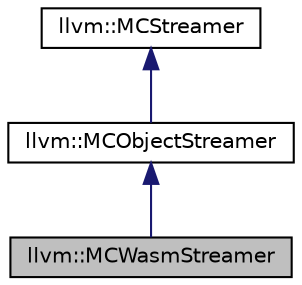 digraph "llvm::MCWasmStreamer"
{
 // LATEX_PDF_SIZE
  bgcolor="transparent";
  edge [fontname="Helvetica",fontsize="10",labelfontname="Helvetica",labelfontsize="10"];
  node [fontname="Helvetica",fontsize="10",shape="box"];
  Node1 [label="llvm::MCWasmStreamer",height=0.2,width=0.4,color="black", fillcolor="grey75", style="filled", fontcolor="black",tooltip=" "];
  Node2 -> Node1 [dir="back",color="midnightblue",fontsize="10",style="solid",fontname="Helvetica"];
  Node2 [label="llvm::MCObjectStreamer",height=0.2,width=0.4,color="black",URL="$classllvm_1_1MCObjectStreamer.html",tooltip="Streaming object file generation interface."];
  Node3 -> Node2 [dir="back",color="midnightblue",fontsize="10",style="solid",fontname="Helvetica"];
  Node3 [label="llvm::MCStreamer",height=0.2,width=0.4,color="black",URL="$classllvm_1_1MCStreamer.html",tooltip="Streaming machine code generation interface."];
}
